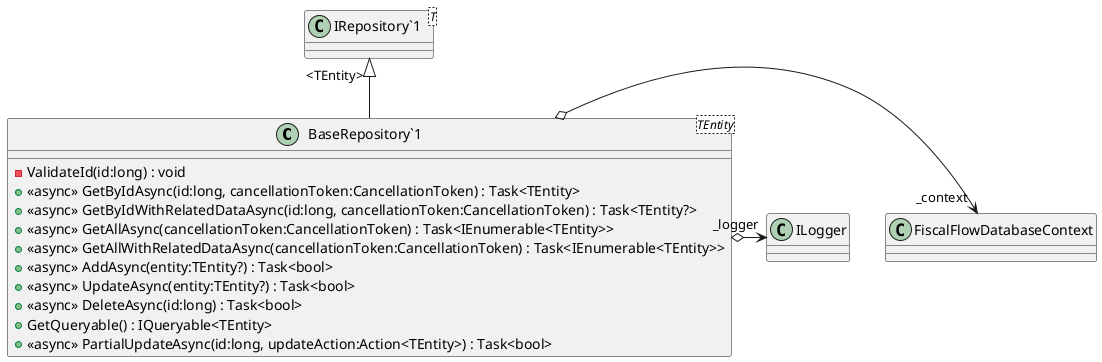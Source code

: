 @startuml
class "BaseRepository`1"<TEntity> {
    - ValidateId(id:long) : void
    + <<async>> GetByIdAsync(id:long, cancellationToken:CancellationToken) : Task<TEntity>
    + <<async>> GetByIdWithRelatedDataAsync(id:long, cancellationToken:CancellationToken) : Task<TEntity?>
    + <<async>> GetAllAsync(cancellationToken:CancellationToken) : Task<IEnumerable<TEntity>>
    + <<async>> GetAllWithRelatedDataAsync(cancellationToken:CancellationToken) : Task<IEnumerable<TEntity>>
    + <<async>> AddAsync(entity:TEntity?) : Task<bool>
    + <<async>> UpdateAsync(entity:TEntity?) : Task<bool>
    + <<async>> DeleteAsync(id:long) : Task<bool>
    + GetQueryable() : IQueryable<TEntity>
    + <<async>> PartialUpdateAsync(id:long, updateAction:Action<TEntity>) : Task<bool>
}
class "IRepository`1"<T> {
}
"IRepository`1" "<TEntity>" <|-- "BaseRepository`1"
"BaseRepository`1" o-> "_context" FiscalFlowDatabaseContext
"BaseRepository`1" o-> "_logger" ILogger
@enduml
